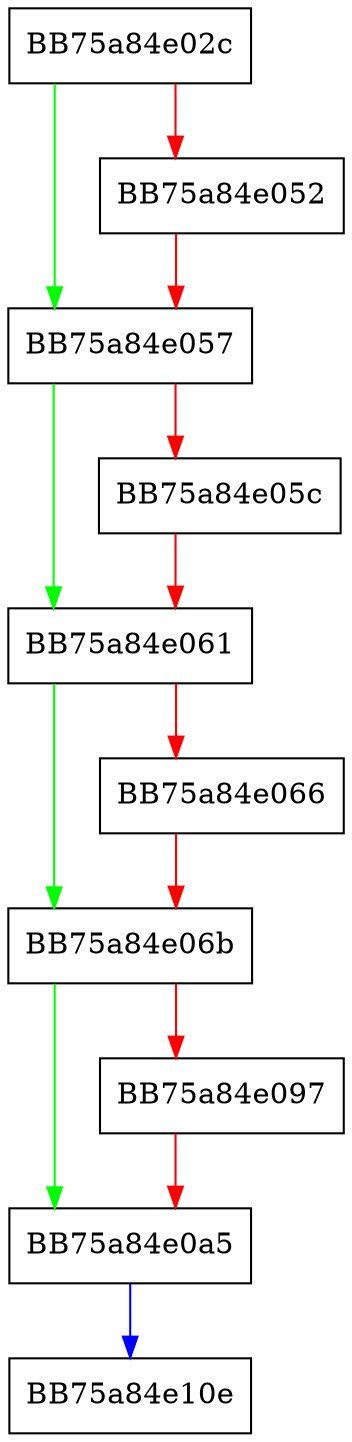 digraph CreateInstance {
  node [shape="box"];
  graph [splines=ortho];
  BB75a84e02c -> BB75a84e057 [color="green"];
  BB75a84e02c -> BB75a84e052 [color="red"];
  BB75a84e052 -> BB75a84e057 [color="red"];
  BB75a84e057 -> BB75a84e061 [color="green"];
  BB75a84e057 -> BB75a84e05c [color="red"];
  BB75a84e05c -> BB75a84e061 [color="red"];
  BB75a84e061 -> BB75a84e06b [color="green"];
  BB75a84e061 -> BB75a84e066 [color="red"];
  BB75a84e066 -> BB75a84e06b [color="red"];
  BB75a84e06b -> BB75a84e0a5 [color="green"];
  BB75a84e06b -> BB75a84e097 [color="red"];
  BB75a84e097 -> BB75a84e0a5 [color="red"];
  BB75a84e0a5 -> BB75a84e10e [color="blue"];
}